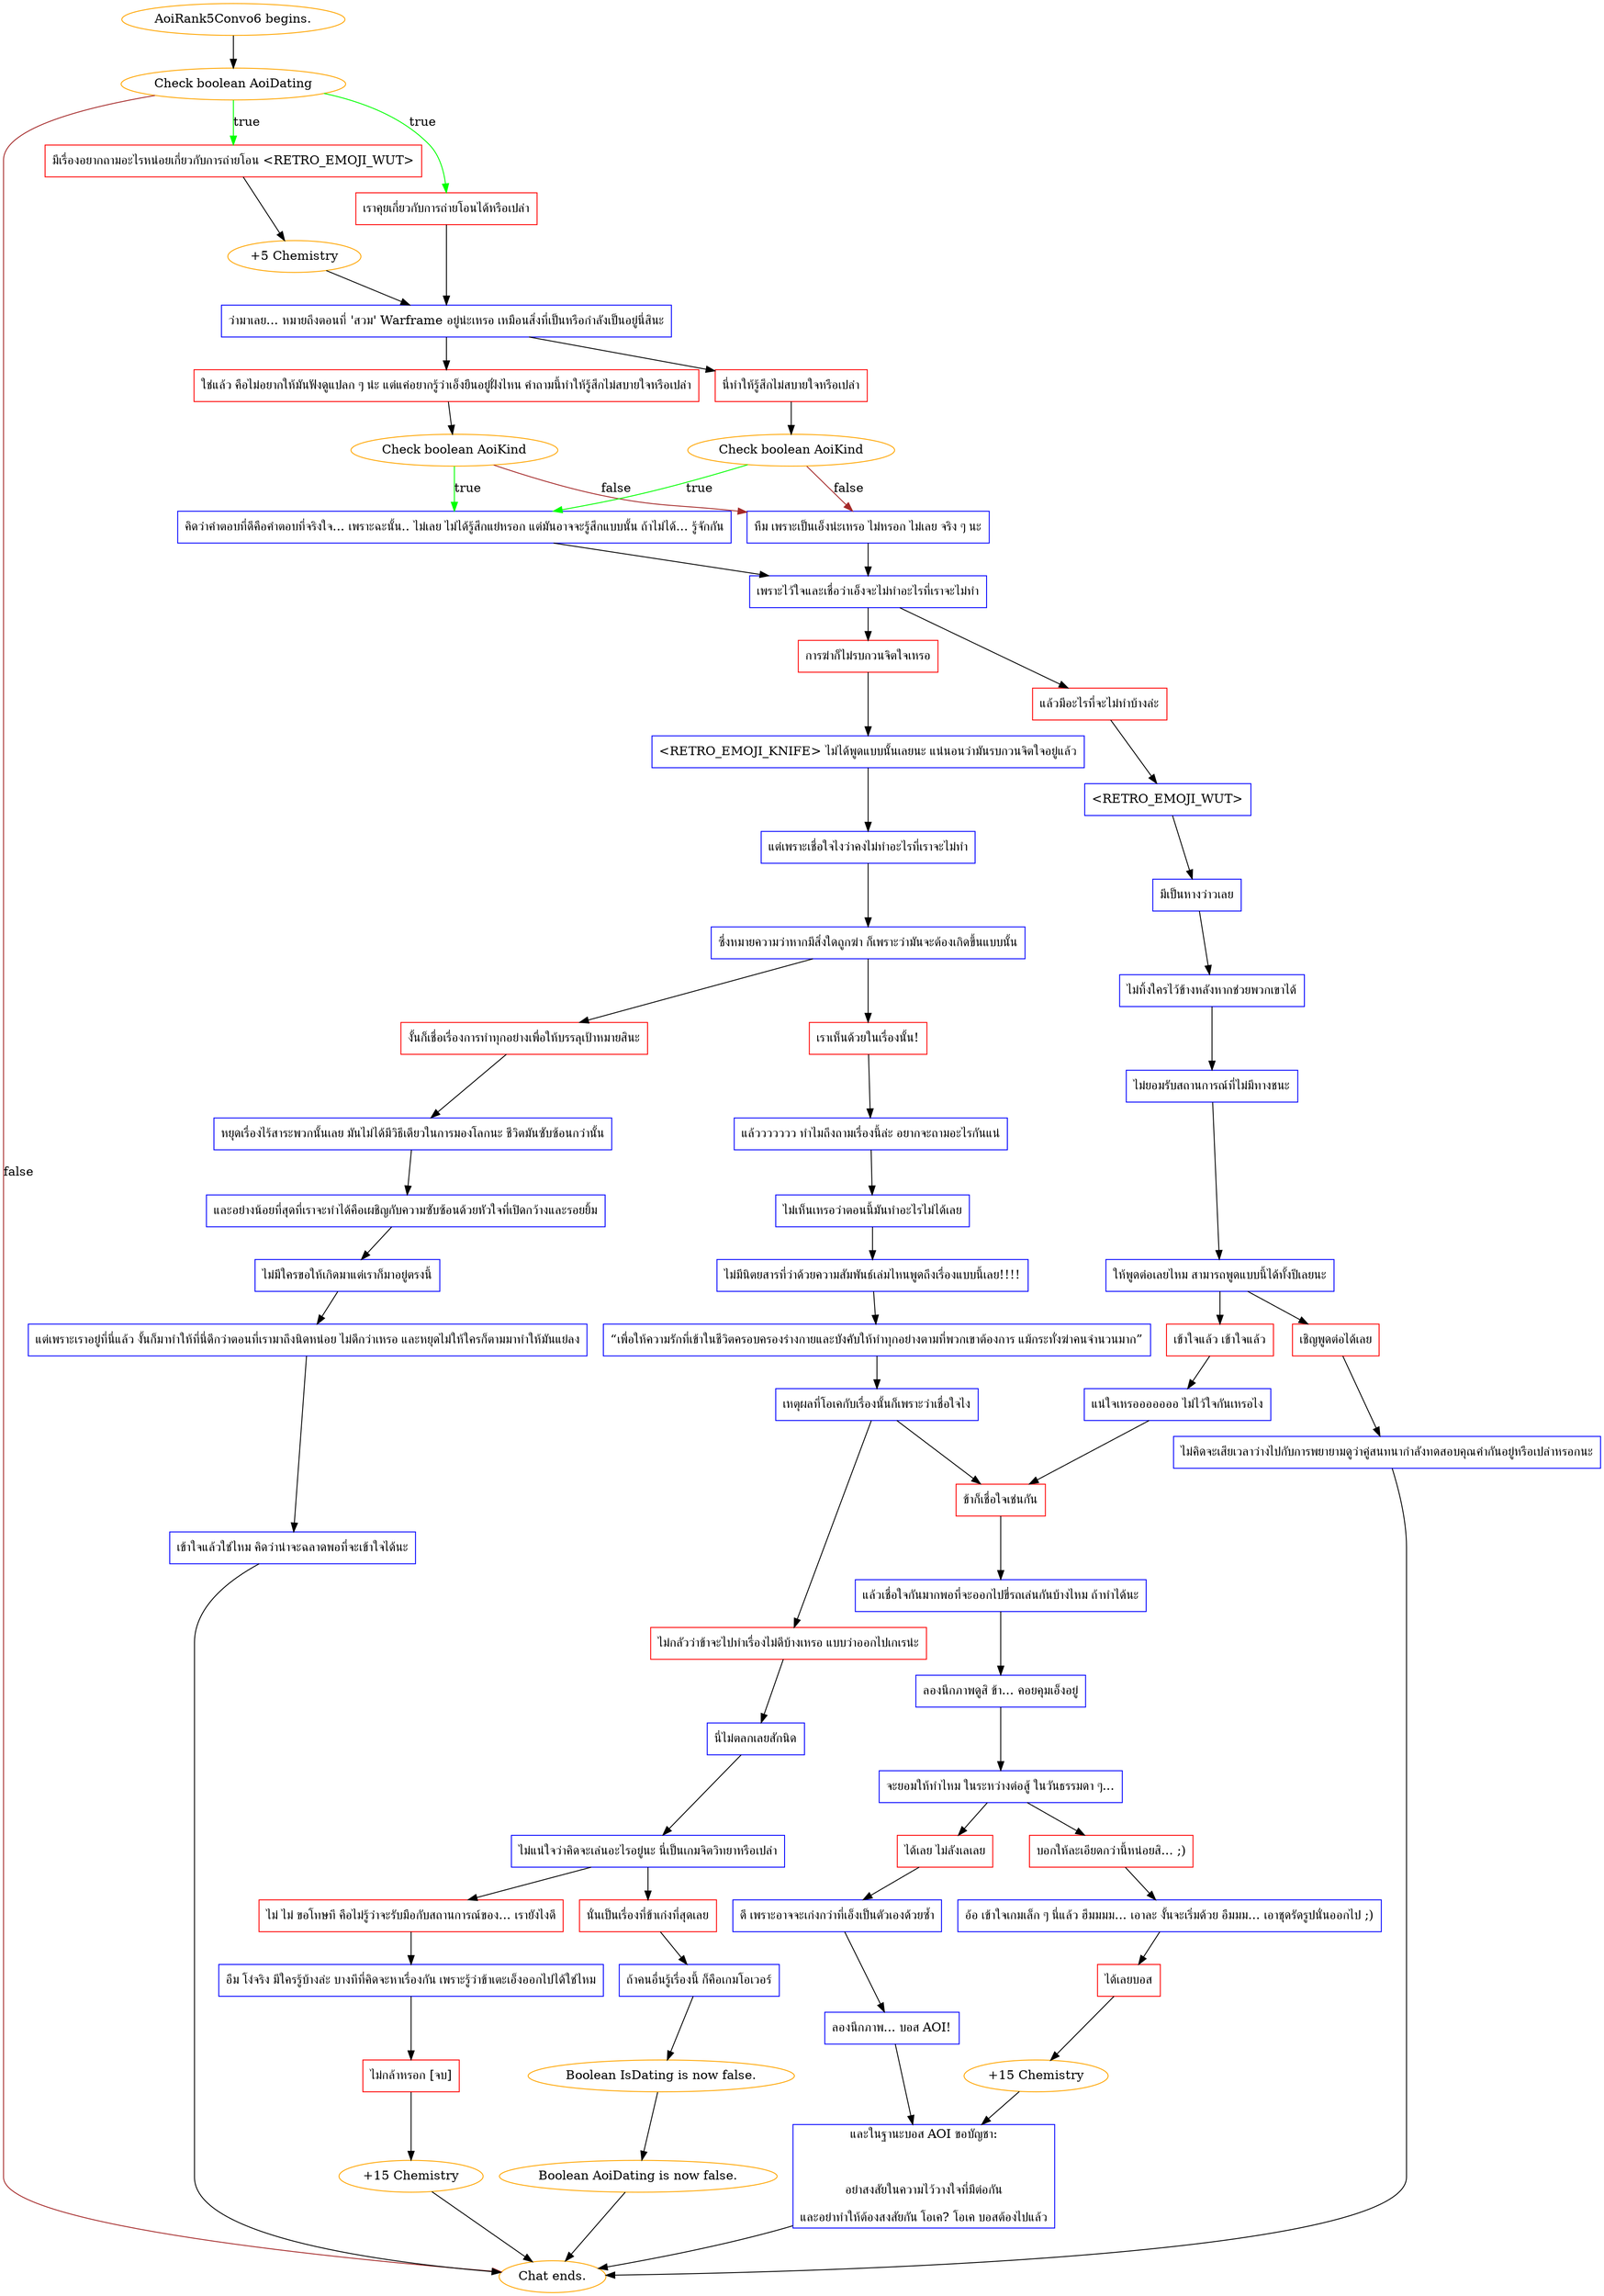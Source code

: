 digraph {
	"AoiRank5Convo6 begins." [color=orange];
		"AoiRank5Convo6 begins." -> j1576330456;
	j1576330456 [label="Check boolean AoiDating",color=orange];
		j1576330456 -> j86920743 [label=true,color=green];
		j1576330456 -> j220500763 [label=true,color=green];
		j1576330456 -> "Chat ends." [label=false,color=brown];
	j86920743 [label="มีเรื่องอยากถามอะไรหน่อยเกี่ยวกับการถ่ายโอน <RETRO_EMOJI_WUT>",shape=box,color=red];
		j86920743 -> j2116079261;
	j220500763 [label="เราคุยเกี่ยวกับการถ่ายโอนได้หรือเปล่า",shape=box,color=red];
		j220500763 -> j1038219979;
	"Chat ends." [color=orange];
	j2116079261 [label="+5 Chemistry",color=orange];
		j2116079261 -> j1038219979;
	j1038219979 [label="ว่ามาเลย... หมายถึงตอนที่ 'สวม' Warframe อยู่น่ะเหรอ เหมือนสิ่งที่เป็นหรือกำลังเป็นอยู่นี่สินะ",shape=box,color=blue];
		j1038219979 -> j3319798134;
		j1038219979 -> j119837649;
	j3319798134 [label="ใช่แล้ว คือไม่อยากให้มันฟังดูแปลก ๆ น่ะ แต่แค่อยากรู้ว่าเอ็งยืนอยู่ฝั่งไหน คำถามนี้ทำให้รู้สึกไม่สบายใจหรือเปล่า",shape=box,color=red];
		j3319798134 -> j171151490;
	j119837649 [label="นี่ทำให้รู้สึกไม่สบายใจหรือเปล่า",shape=box,color=red];
		j119837649 -> j876495451;
	j171151490 [label="Check boolean AoiKind",color=orange];
		j171151490 -> j2393349126 [label=true,color=green];
		j171151490 -> j1974913662 [label=false,color=brown];
	j876495451 [label="Check boolean AoiKind",color=orange];
		j876495451 -> j2393349126 [label=true,color=green];
		j876495451 -> j1974913662 [label=false,color=brown];
	j2393349126 [label="คิดว่าคำตอบที่ดีคือคำตอบที่จริงใจ... เพราะฉะนั้น.. ไม่เลย ไม่ได้รู้สึกแย่หรอก แต่มันอาจจะรู้สึกแบบนั้น ถ้าไม่ได้... รู้จักกัน",shape=box,color=blue];
		j2393349126 -> j2963863979;
	j1974913662 [label="หืม เพราะเป็นเอ็งน่ะเหรอ ไม่หรอก ไม่เลย จริง ๆ นะ",shape=box,color=blue];
		j1974913662 -> j2963863979;
	j2963863979 [label="เพราะไว้ใจและเชื่อว่าเอ็งจะไม่ทำอะไรที่เราจะไม่ทำ",shape=box,color=blue];
		j2963863979 -> j3795422908;
		j2963863979 -> j3471298944;
	j3795422908 [label="แล้วมีอะไรที่จะไม่ทำบ้างล่ะ",shape=box,color=red];
		j3795422908 -> j4268281667;
	j3471298944 [label="การฆ่าก็ไม่รบกวนจิตใจเหรอ",shape=box,color=red];
		j3471298944 -> j3135692633;
	j4268281667 [label="<RETRO_EMOJI_WUT>",shape=box,color=blue];
		j4268281667 -> j3505642860;
	j3135692633 [label="<RETRO_EMOJI_KNIFE> ไม่ได้พูดแบบนั้นเลยนะ แน่นอนว่ามันรบกวนจิตใจอยู่แล้ว",shape=box,color=blue];
		j3135692633 -> j3668615450;
	j3505642860 [label="มีเป็นหางว่าวเลย",shape=box,color=blue];
		j3505642860 -> j3080882989;
	j3668615450 [label="แต่เพราะเชื่อใจไงว่าคงไม่ทำอะไรที่เราจะไม่ทำ",shape=box,color=blue];
		j3668615450 -> j3623341153;
	j3080882989 [label="ไม่ทิ้งใครไว้ข้างหลังหากช่วยพวกเขาได้",shape=box,color=blue];
		j3080882989 -> j2362183634;
	j3623341153 [label="ซึ่งหมายความว่าหากมีสิ่งใดถูกฆ่า ก็เพราะว่ามันจะต้องเกิดขึ้นแบบนั้น",shape=box,color=blue];
		j3623341153 -> j3800484760;
		j3623341153 -> j297058254;
	j2362183634 [label="ไม่ยอมรับสถานการณ์ที่ไม่มีทางชนะ",shape=box,color=blue];
		j2362183634 -> j2825025922;
	j3800484760 [label="งั้นก็เชื่อเรื่องการทำทุกอย่างเพื่อให้บรรลุเป้าหมายสินะ",shape=box,color=red];
		j3800484760 -> j1301668806;
	j297058254 [label="เราเห็นด้วยในเรื่องนั้น!",shape=box,color=red];
		j297058254 -> j3533824047;
	j2825025922 [label="ให้พูดต่อเลยไหม สามารถพูดแบบนี้ได้ทั้งปีเลยนะ",shape=box,color=blue];
		j2825025922 -> j1874427802;
		j2825025922 -> j2562021175;
	j1301668806 [label="หยุดเรื่องไร้สาระพวกนั้นเลย มันไม่ได้มีวิธีเดียวในการมองโลกนะ ชีวิตมันซับซ้อนกว่านั้น",shape=box,color=blue];
		j1301668806 -> j3975919536;
	j3533824047 [label="แล้ววววววว ทำไมถึงถามเรื่องนี้ล่ะ อยากจะถามอะไรกันแน่",shape=box,color=blue];
		j3533824047 -> j2197553411;
	j1874427802 [label="เชิญพูดต่อได้เลย",shape=box,color=red];
		j1874427802 -> j3577271306;
	j2562021175 [label="เข้าใจแล้ว เข้าใจแล้ว",shape=box,color=red];
		j2562021175 -> j4180362579;
	j3975919536 [label="และอย่างน้อยที่สุดที่เราจะทำได้คือเผชิญกับความซับซ้อนด้วยหัวใจที่เปิดกว้างและรอยยิ้ม",shape=box,color=blue];
		j3975919536 -> j1840556100;
	j2197553411 [label="ไม่เห็นเหรอว่าตอนนี้มันทำอะไรไม่ได้เลย",shape=box,color=blue];
		j2197553411 -> j678034657;
	j3577271306 [label="ไม่คิดจะเสียเวลาว่างไปกับการพยายามดูว่าคู่สนทนากำลังทดสอบคุณค่ากันอยู่หรือเปล่าหรอกนะ",shape=box,color=blue];
		j3577271306 -> "Chat ends.";
	j4180362579 [label="แน่ใจเหรอออออออ ไม่ไว้ใจกันเหรอไง",shape=box,color=blue];
		j4180362579 -> j3057815267;
	j1840556100 [label="ไม่มีใครขอให้เกิดมาแต่เราก็มาอยู่ตรงนี้",shape=box,color=blue];
		j1840556100 -> j2260852408;
	j678034657 [label="ไม่มีนิตยสารที่ว่าด้วยความสัมพันธ์เล่มไหนพูดถึงเรื่องแบบนี้เลย!!!!",shape=box,color=blue];
		j678034657 -> j1092065479;
	j3057815267 [label="ข้าก็เชื่อใจเช่นกัน",shape=box,color=red];
		j3057815267 -> j2276574950;
	j2260852408 [label="แต่เพราะเราอยู่ที่นี่แล้ว งั้นก็มาทำให้ที่นี่ดีกว่าตอนที่เรามาถึงนิดหน่อย ไม่ดีกว่าเหรอ และหยุดไม่ให้ใครก็ตามมาทำให้มันแย่ลง",shape=box,color=blue];
		j2260852408 -> j2510860061;
	j1092065479 [label="“เพื่อให้ความรักที่เข้าในชีวิตครอบครองร่างกายและบังคับให้ทำทุกอย่างตามที่พวกเขาต้องการ แม้กระทั่งฆ่าคนจำนวนมาก”",shape=box,color=blue];
		j1092065479 -> j3231705860;
	j2276574950 [label="แล้วเชื่อใจกันมากพอที่จะออกไปขี่รถเล่นกันบ้างไหม ถ้าทำได้นะ",shape=box,color=blue];
		j2276574950 -> j1986542610;
	j2510860061 [label="เข้าใจแล้วใช่ไหม คิดว่าน่าจะฉลาดพอที่จะเข้าใจได้นะ",shape=box,color=blue];
		j2510860061 -> "Chat ends.";
	j3231705860 [label="เหตุผลที่โอเคกับเรื่องนั้นก็เพราะว่าเชื่อใจไง",shape=box,color=blue];
		j3231705860 -> j3057815267;
		j3231705860 -> j2680401937;
	j1986542610 [label="ลองนึกภาพดูสิ ข้า... คอยคุมเอ็งอยู่",shape=box,color=blue];
		j1986542610 -> j2124031503;
	j2680401937 [label="ไม่กลัวว่าข้าจะไปทำเรื่องไม่ดีบ้างเหรอ แบบว่าออกไปเกเรน่ะ",shape=box,color=red];
		j2680401937 -> j2217131614;
	j2124031503 [label="จะยอมให้ทำไหม ในระหว่างต่อสู้ ในวันธรรมดา ๆ...",shape=box,color=blue];
		j2124031503 -> j1779867349;
		j2124031503 -> j280292421;
	j2217131614 [label="นี่ไม่ตลกเลยสักนิด",shape=box,color=blue];
		j2217131614 -> j2635598476;
	j1779867349 [label="บอกให้ละเอียดกว่านี้หน่อยสิ... ;)",shape=box,color=red];
		j1779867349 -> j1208167940;
	j280292421 [label="ได้เลย ไม่ลังเลเลย",shape=box,color=red];
		j280292421 -> j669170306;
	j2635598476 [label="ไม่แน่ใจว่าคิดจะเล่นอะไรอยู่นะ นี่เป็นเกมจิตวิทยาหรือเปล่า",shape=box,color=blue];
		j2635598476 -> j2435361725;
		j2635598476 -> j1775598836;
	j1208167940 [label="อ้อ เข้าใจเกมเล็ก ๆ นี่แล้ว ฮึมมมม... เอาละ งั้นจะเริ่มด้วย อืมมม... เอาชุดรัดรูปนั่นออกไป ;)",shape=box,color=blue];
		j1208167940 -> j2829183147;
	j669170306 [label="ดี เพราะอาจจะเก่งกว่าที่เอ็งเป็นตัวเองด้วยซ้ำ",shape=box,color=blue];
		j669170306 -> j585754694;
	j2435361725 [label="นั่นเป็นเรื่องที่ข้าเก่งที่สุดเลย",shape=box,color=red];
		j2435361725 -> j828974987;
	j1775598836 [label="ไม่ ไม่ ขอโทษที คือไม่รู้ว่าจะรับมือกับสถานการณ์ของ... เรายังไงดี",shape=box,color=red];
		j1775598836 -> j1154211821;
	j2829183147 [label="ได้เลยบอส",shape=box,color=red];
		j2829183147 -> j2514260805;
	j585754694 [label="ลองนึกภาพ... บอส AOI!",shape=box,color=blue];
		j585754694 -> j295742999;
	j828974987 [label="ถ้าคนอื่นรู้เรื่องนี้ ก็คือเกมโอเวอร์",shape=box,color=blue];
		j828974987 -> j2209722290;
	j1154211821 [label="อืม โง่จริง มีใครรู้บ้างล่ะ บางทีที่คิดจะหาเรื่องกัน เพราะรู้ว่าข้าเตะเอ็งออกไปได้ใช่ไหม",shape=box,color=blue];
		j1154211821 -> j2261239304;
	j2514260805 [label="+15 Chemistry",color=orange];
		j2514260805 -> j295742999;
	j295742999 [label="และในฐานะบอส AOI ขอบัญชา:

อย่าสงสัยในความไว้วางใจที่มีต่อกัน
และอย่าทำให้ต้องสงสัยกัน โอเค? โอเค บอสต้องไปแล้ว",shape=box,color=blue];
		j295742999 -> "Chat ends.";
	j2209722290 [label="Boolean IsDating is now false.",color=orange];
		j2209722290 -> j1296492913;
	j2261239304 [label="ไม่กล้าหรอก [จบ]",shape=box,color=red];
		j2261239304 -> j374273682;
	j1296492913 [label="Boolean AoiDating is now false.",color=orange];
		j1296492913 -> "Chat ends.";
	j374273682 [label="+15 Chemistry",color=orange];
		j374273682 -> "Chat ends.";
}